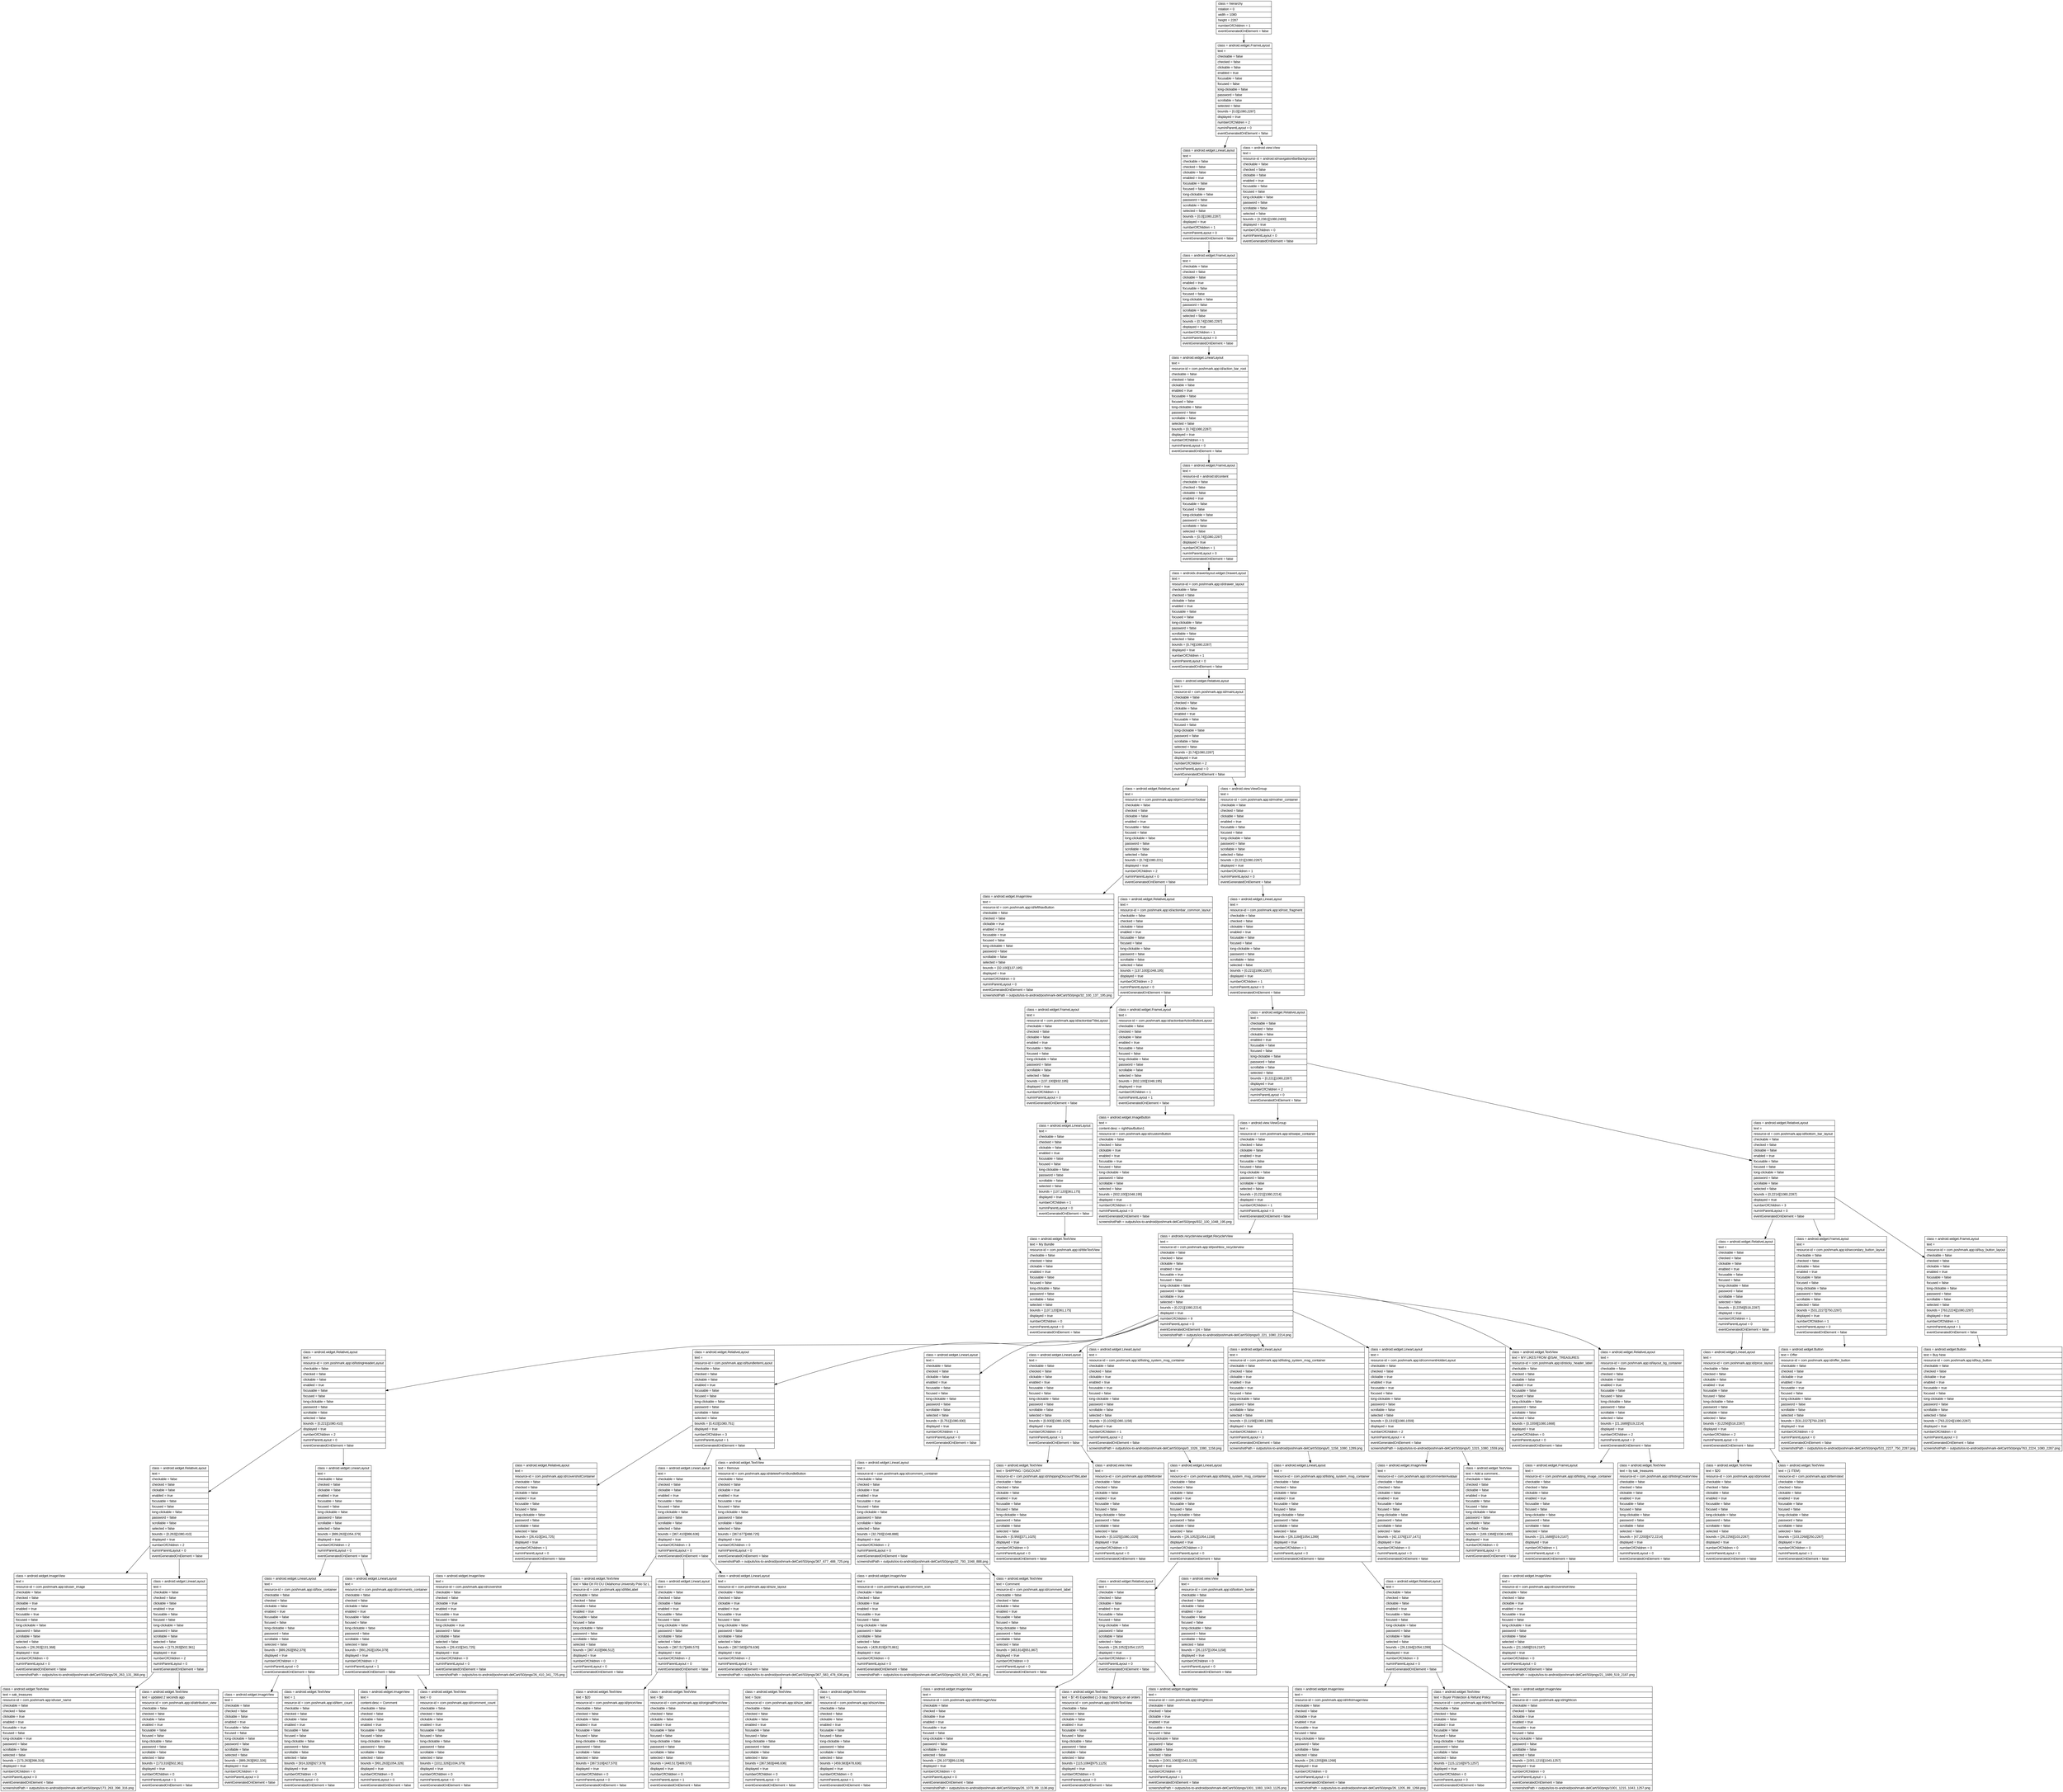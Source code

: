 digraph Layout {

	node [shape=record fontname=Arial];

	0	[label="{class = hierarchy\l|rotation = 0\l|width = 1080\l|height = 2287\l|numberOfChildren = 1\l|eventGeneratedOnElement = false \l}"]
	1	[label="{class = android.widget.FrameLayout\l|text = \l|checkable = false\l|checked = false\l|clickable = false\l|enabled = true\l|focusable = false\l|focused = false\l|long-clickable = false\l|password = false\l|scrollable = false\l|selected = false\l|bounds = [0,0][1080,2287]\l|displayed = true\l|numberOfChildren = 2\l|numInParentLayout = 0\l|eventGeneratedOnElement = false \l}"]
	2	[label="{class = android.widget.LinearLayout\l|text = \l|checkable = false\l|checked = false\l|clickable = false\l|enabled = true\l|focusable = false\l|focused = false\l|long-clickable = false\l|password = false\l|scrollable = false\l|selected = false\l|bounds = [0,0][1080,2287]\l|displayed = true\l|numberOfChildren = 1\l|numInParentLayout = 0\l|eventGeneratedOnElement = false \l}"]
	3	[label="{class = android.view.View\l|text = \l|resource-id = android:id/navigationBarBackground\l|checkable = false\l|checked = false\l|clickable = false\l|enabled = true\l|focusable = false\l|focused = false\l|long-clickable = false\l|password = false\l|scrollable = false\l|selected = false\l|bounds = [0,2361][1080,2400]\l|displayed = true\l|numberOfChildren = 0\l|numInParentLayout = 0\l|eventGeneratedOnElement = false \l}"]
	4	[label="{class = android.widget.FrameLayout\l|text = \l|checkable = false\l|checked = false\l|clickable = false\l|enabled = true\l|focusable = false\l|focused = false\l|long-clickable = false\l|password = false\l|scrollable = false\l|selected = false\l|bounds = [0,74][1080,2287]\l|displayed = true\l|numberOfChildren = 1\l|numInParentLayout = 0\l|eventGeneratedOnElement = false \l}"]
	5	[label="{class = android.widget.LinearLayout\l|text = \l|resource-id = com.poshmark.app:id/action_bar_root\l|checkable = false\l|checked = false\l|clickable = false\l|enabled = true\l|focusable = false\l|focused = false\l|long-clickable = false\l|password = false\l|scrollable = false\l|selected = false\l|bounds = [0,74][1080,2287]\l|displayed = true\l|numberOfChildren = 1\l|numInParentLayout = 0\l|eventGeneratedOnElement = false \l}"]
	6	[label="{class = android.widget.FrameLayout\l|text = \l|resource-id = android:id/content\l|checkable = false\l|checked = false\l|clickable = false\l|enabled = true\l|focusable = false\l|focused = false\l|long-clickable = false\l|password = false\l|scrollable = false\l|selected = false\l|bounds = [0,74][1080,2287]\l|displayed = true\l|numberOfChildren = 1\l|numInParentLayout = 0\l|eventGeneratedOnElement = false \l}"]
	7	[label="{class = androidx.drawerlayout.widget.DrawerLayout\l|text = \l|resource-id = com.poshmark.app:id/drawer_layout\l|checkable = false\l|checked = false\l|clickable = false\l|enabled = true\l|focusable = false\l|focused = false\l|long-clickable = false\l|password = false\l|scrollable = false\l|selected = false\l|bounds = [0,74][1080,2287]\l|displayed = true\l|numberOfChildren = 1\l|numInParentLayout = 0\l|eventGeneratedOnElement = false \l}"]
	8	[label="{class = android.widget.RelativeLayout\l|text = \l|resource-id = com.poshmark.app:id/mainLayout\l|checkable = false\l|checked = false\l|clickable = false\l|enabled = true\l|focusable = false\l|focused = false\l|long-clickable = false\l|password = false\l|scrollable = false\l|selected = false\l|bounds = [0,74][1080,2287]\l|displayed = true\l|numberOfChildren = 2\l|numInParentLayout = 0\l|eventGeneratedOnElement = false \l}"]
	9	[label="{class = android.widget.RelativeLayout\l|text = \l|resource-id = com.poshmark.app:id/pmCommonToolbar\l|checkable = false\l|checked = false\l|clickable = false\l|enabled = true\l|focusable = false\l|focused = false\l|long-clickable = false\l|password = false\l|scrollable = false\l|selected = false\l|bounds = [0,74][1080,221]\l|displayed = true\l|numberOfChildren = 2\l|numInParentLayout = 0\l|eventGeneratedOnElement = false \l}"]
	10	[label="{class = android.view.ViewGroup\l|text = \l|resource-id = com.poshmark.app:id/mother_container\l|checkable = false\l|checked = false\l|clickable = false\l|enabled = true\l|focusable = false\l|focused = false\l|long-clickable = false\l|password = false\l|scrollable = false\l|selected = false\l|bounds = [0,221][1080,2287]\l|displayed = true\l|numberOfChildren = 1\l|numInParentLayout = 0\l|eventGeneratedOnElement = false \l}"]
	11	[label="{class = android.widget.ImageView\l|text = \l|resource-id = com.poshmark.app:id/leftNavButton\l|checkable = false\l|checked = false\l|clickable = true\l|enabled = true\l|focusable = true\l|focused = false\l|long-clickable = false\l|password = false\l|scrollable = false\l|selected = false\l|bounds = [32,100][137,195]\l|displayed = true\l|numberOfChildren = 0\l|numInParentLayout = 0\l|eventGeneratedOnElement = false \l|screenshotPath = outputs/ios-to-android/poshmark-delCart/S0/pngs/32_100_137_195.png\l}"]
	12	[label="{class = android.widget.RelativeLayout\l|text = \l|resource-id = com.poshmark.app:id/actionbar_common_layout\l|checkable = false\l|checked = false\l|clickable = false\l|enabled = true\l|focusable = false\l|focused = false\l|long-clickable = false\l|password = false\l|scrollable = false\l|selected = false\l|bounds = [137,100][1048,195]\l|displayed = true\l|numberOfChildren = 2\l|numInParentLayout = 0\l|eventGeneratedOnElement = false \l}"]
	13	[label="{class = android.widget.LinearLayout\l|text = \l|resource-id = com.poshmark.app:id/root_fragment\l|checkable = false\l|checked = false\l|clickable = false\l|enabled = true\l|focusable = false\l|focused = false\l|long-clickable = false\l|password = false\l|scrollable = false\l|selected = false\l|bounds = [0,221][1080,2287]\l|displayed = true\l|numberOfChildren = 1\l|numInParentLayout = 0\l|eventGeneratedOnElement = false \l}"]
	14	[label="{class = android.widget.FrameLayout\l|text = \l|resource-id = com.poshmark.app:id/actionbarTitleLayout\l|checkable = false\l|checked = false\l|clickable = false\l|enabled = true\l|focusable = false\l|focused = false\l|long-clickable = false\l|password = false\l|scrollable = false\l|selected = false\l|bounds = [137,100][932,195]\l|displayed = true\l|numberOfChildren = 1\l|numInParentLayout = 0\l|eventGeneratedOnElement = false \l}"]
	15	[label="{class = android.widget.FrameLayout\l|text = \l|resource-id = com.poshmark.app:id/actionbarActionButtonLayout\l|checkable = false\l|checked = false\l|clickable = false\l|enabled = true\l|focusable = false\l|focused = false\l|long-clickable = false\l|password = false\l|scrollable = false\l|selected = false\l|bounds = [932,100][1048,195]\l|displayed = true\l|numberOfChildren = 1\l|numInParentLayout = 1\l|eventGeneratedOnElement = false \l}"]
	16	[label="{class = android.widget.RelativeLayout\l|text = \l|checkable = false\l|checked = false\l|clickable = false\l|enabled = true\l|focusable = false\l|focused = false\l|long-clickable = false\l|password = false\l|scrollable = false\l|selected = false\l|bounds = [0,221][1080,2287]\l|displayed = true\l|numberOfChildren = 2\l|numInParentLayout = 0\l|eventGeneratedOnElement = false \l}"]
	17	[label="{class = android.widget.LinearLayout\l|text = \l|checkable = false\l|checked = false\l|clickable = false\l|enabled = true\l|focusable = false\l|focused = false\l|long-clickable = false\l|password = false\l|scrollable = false\l|selected = false\l|bounds = [137,120][361,175]\l|displayed = true\l|numberOfChildren = 1\l|numInParentLayout = 0\l|eventGeneratedOnElement = false \l}"]
	18	[label="{class = android.widget.ImageButton\l|text = \l|content-desc = rightNavButton1\l|resource-id = com.poshmark.app:id/customButton\l|checkable = false\l|checked = false\l|clickable = true\l|enabled = true\l|focusable = true\l|focused = false\l|long-clickable = false\l|password = false\l|scrollable = false\l|selected = false\l|bounds = [932,100][1048,195]\l|displayed = true\l|numberOfChildren = 0\l|numInParentLayout = 0\l|eventGeneratedOnElement = false \l|screenshotPath = outputs/ios-to-android/poshmark-delCart/S0/pngs/932_100_1048_195.png\l}"]
	19	[label="{class = android.view.ViewGroup\l|text = \l|resource-id = com.poshmark.app:id/swipe_container\l|checkable = false\l|checked = false\l|clickable = false\l|enabled = true\l|focusable = false\l|focused = false\l|long-clickable = false\l|password = false\l|scrollable = false\l|selected = false\l|bounds = [0,221][1080,2214]\l|displayed = true\l|numberOfChildren = 1\l|numInParentLayout = 0\l|eventGeneratedOnElement = false \l}"]
	20	[label="{class = android.widget.RelativeLayout\l|text = \l|resource-id = com.poshmark.app:id/bottom_bar_layout\l|checkable = false\l|checked = false\l|clickable = false\l|enabled = true\l|focusable = false\l|focused = false\l|long-clickable = false\l|password = false\l|scrollable = false\l|selected = false\l|bounds = [0,2214][1080,2287]\l|displayed = true\l|numberOfChildren = 3\l|numInParentLayout = 0\l|eventGeneratedOnElement = false \l}"]
	21	[label="{class = android.widget.TextView\l|text = My Bundle\l|resource-id = com.poshmark.app:id/titleTextView\l|checkable = false\l|checked = false\l|clickable = false\l|enabled = true\l|focusable = false\l|focused = false\l|long-clickable = false\l|password = false\l|scrollable = false\l|selected = false\l|bounds = [137,120][361,175]\l|displayed = true\l|numberOfChildren = 0\l|numInParentLayout = 0\l|eventGeneratedOnElement = false \l}"]
	22	[label="{class = androidx.recyclerview.widget.RecyclerView\l|text = \l|resource-id = com.poshmark.app:id/poshbox_recyclerview\l|checkable = false\l|checked = false\l|clickable = false\l|enabled = true\l|focusable = true\l|focused = false\l|long-clickable = false\l|password = false\l|scrollable = true\l|selected = false\l|bounds = [0,221][1080,2214]\l|displayed = true\l|numberOfChildren = 9\l|numInParentLayout = 0\l|eventGeneratedOnElement = false \l|screenshotPath = outputs/ios-to-android/poshmark-delCart/S0/pngs/0_221_1080_2214.png\l}"]
	23	[label="{class = android.widget.RelativeLayout\l|text = \l|checkable = false\l|checked = false\l|clickable = false\l|enabled = true\l|focusable = false\l|focused = false\l|long-clickable = false\l|password = false\l|scrollable = false\l|selected = false\l|bounds = [0,2256][518,2287]\l|displayed = true\l|numberOfChildren = 1\l|numInParentLayout = 0\l|eventGeneratedOnElement = false \l}"]
	24	[label="{class = android.widget.FrameLayout\l|text = \l|resource-id = com.poshmark.app:id/secondary_button_layout\l|checkable = false\l|checked = false\l|clickable = false\l|enabled = true\l|focusable = false\l|focused = false\l|long-clickable = false\l|password = false\l|scrollable = false\l|selected = false\l|bounds = [531,2227][750,2287]\l|displayed = true\l|numberOfChildren = 1\l|numInParentLayout = 0\l|eventGeneratedOnElement = false \l}"]
	25	[label="{class = android.widget.FrameLayout\l|text = \l|resource-id = com.poshmark.app:id/buy_button_layout\l|checkable = false\l|checked = false\l|clickable = false\l|enabled = true\l|focusable = false\l|focused = false\l|long-clickable = false\l|password = false\l|scrollable = false\l|selected = false\l|bounds = [763,2224][1080,2287]\l|displayed = true\l|numberOfChildren = 1\l|numInParentLayout = 1\l|eventGeneratedOnElement = false \l}"]
	26	[label="{class = android.widget.RelativeLayout\l|text = \l|resource-id = com.poshmark.app:id/listingHeaderLayout\l|checkable = false\l|checked = false\l|clickable = false\l|enabled = true\l|focusable = false\l|focused = false\l|long-clickable = false\l|password = false\l|scrollable = false\l|selected = false\l|bounds = [0,221][1080,410]\l|displayed = true\l|numberOfChildren = 2\l|numInParentLayout = 0\l|eventGeneratedOnElement = false \l}"]
	27	[label="{class = android.widget.RelativeLayout\l|text = \l|resource-id = com.poshmark.app:id/bundleItemLayout\l|checkable = false\l|checked = false\l|clickable = false\l|enabled = true\l|focusable = false\l|focused = false\l|long-clickable = false\l|password = false\l|scrollable = false\l|selected = false\l|bounds = [0,410][1080,751]\l|displayed = true\l|numberOfChildren = 3\l|numInParentLayout = 1\l|eventGeneratedOnElement = false \l}"]
	28	[label="{class = android.widget.LinearLayout\l|text = \l|checkable = false\l|checked = false\l|clickable = false\l|enabled = true\l|focusable = false\l|focused = false\l|long-clickable = false\l|password = false\l|scrollable = false\l|selected = false\l|bounds = [0,751][1080,930]\l|displayed = true\l|numberOfChildren = 1\l|numInParentLayout = 0\l|eventGeneratedOnElement = false \l}"]
	29	[label="{class = android.widget.LinearLayout\l|text = \l|checkable = false\l|checked = false\l|clickable = false\l|enabled = true\l|focusable = false\l|focused = false\l|long-clickable = false\l|password = false\l|scrollable = false\l|selected = false\l|bounds = [0,930][1080,1026]\l|displayed = true\l|numberOfChildren = 2\l|numInParentLayout = 1\l|eventGeneratedOnElement = false \l}"]
	30	[label="{class = android.widget.LinearLayout\l|text = \l|resource-id = com.poshmark.app:id/listing_system_msg_container\l|checkable = false\l|checked = false\l|clickable = true\l|enabled = true\l|focusable = true\l|focused = false\l|long-clickable = false\l|password = false\l|scrollable = false\l|selected = false\l|bounds = [0,1026][1080,1158]\l|displayed = true\l|numberOfChildren = 1\l|numInParentLayout = 2\l|eventGeneratedOnElement = false \l|screenshotPath = outputs/ios-to-android/poshmark-delCart/S0/pngs/0_1026_1080_1158.png\l}"]
	31	[label="{class = android.widget.LinearLayout\l|text = \l|resource-id = com.poshmark.app:id/listing_system_msg_container\l|checkable = false\l|checked = false\l|clickable = true\l|enabled = true\l|focusable = true\l|focused = false\l|long-clickable = false\l|password = false\l|scrollable = false\l|selected = false\l|bounds = [0,1158][1080,1289]\l|displayed = true\l|numberOfChildren = 1\l|numInParentLayout = 3\l|eventGeneratedOnElement = false \l|screenshotPath = outputs/ios-to-android/poshmark-delCart/S0/pngs/0_1158_1080_1289.png\l}"]
	32	[label="{class = android.widget.LinearLayout\l|text = \l|resource-id = com.poshmark.app:id/commentHolderLayout\l|checkable = false\l|checked = false\l|clickable = true\l|enabled = true\l|focusable = true\l|focused = false\l|long-clickable = false\l|password = false\l|scrollable = false\l|selected = false\l|bounds = [0,1315][1080,1559]\l|displayed = true\l|numberOfChildren = 2\l|numInParentLayout = 4\l|eventGeneratedOnElement = false \l|screenshotPath = outputs/ios-to-android/poshmark-delCart/S0/pngs/0_1315_1080_1559.png\l}"]
	33	[label="{class = android.widget.TextView\l|text = MY LIKES FROM @SAK_TREASURES\l|resource-id = com.poshmark.app:id/sticky_header_label\l|checkable = false\l|checked = false\l|clickable = false\l|enabled = true\l|focusable = false\l|focused = false\l|long-clickable = false\l|password = false\l|scrollable = false\l|selected = false\l|bounds = [0,1559][1080,1668]\l|displayed = true\l|numberOfChildren = 0\l|numInParentLayout = 0\l|eventGeneratedOnElement = false \l}"]
	34	[label="{class = android.widget.RelativeLayout\l|text = \l|resource-id = com.poshmark.app:id/layout_bg_container\l|checkable = false\l|checked = false\l|clickable = false\l|enabled = true\l|focusable = false\l|focused = false\l|long-clickable = false\l|password = false\l|scrollable = false\l|selected = false\l|bounds = [21,1689][519,2214]\l|displayed = true\l|numberOfChildren = 2\l|numInParentLayout = 2\l|eventGeneratedOnElement = false \l}"]
	35	[label="{class = android.widget.LinearLayout\l|text = \l|resource-id = com.poshmark.app:id/price_layout\l|checkable = false\l|checked = false\l|clickable = false\l|enabled = true\l|focusable = false\l|focused = false\l|long-clickable = false\l|password = false\l|scrollable = false\l|selected = false\l|bounds = [0,2256][518,2287]\l|displayed = true\l|numberOfChildren = 2\l|numInParentLayout = 0\l|eventGeneratedOnElement = false \l}"]
	36	[label="{class = android.widget.Button\l|text = Offer\l|resource-id = com.poshmark.app:id/offer_button\l|checkable = false\l|checked = false\l|clickable = true\l|enabled = true\l|focusable = true\l|focused = false\l|long-clickable = false\l|password = false\l|scrollable = false\l|selected = false\l|bounds = [531,2227][750,2287]\l|displayed = true\l|numberOfChildren = 0\l|numInParentLayout = 0\l|eventGeneratedOnElement = false \l|screenshotPath = outputs/ios-to-android/poshmark-delCart/S0/pngs/531_2227_750_2287.png\l}"]
	37	[label="{class = android.widget.Button\l|text = Buy Now\l|resource-id = com.poshmark.app:id/buy_button\l|checkable = false\l|checked = false\l|clickable = true\l|enabled = true\l|focusable = true\l|focused = false\l|long-clickable = false\l|password = false\l|scrollable = false\l|selected = false\l|bounds = [763,2224][1080,2287]\l|displayed = true\l|numberOfChildren = 0\l|numInParentLayout = 0\l|eventGeneratedOnElement = false \l|screenshotPath = outputs/ios-to-android/poshmark-delCart/S0/pngs/763_2224_1080_2287.png\l}"]
	38	[label="{class = android.widget.RelativeLayout\l|text = \l|checkable = false\l|checked = false\l|clickable = false\l|enabled = true\l|focusable = false\l|focused = false\l|long-clickable = false\l|password = false\l|scrollable = false\l|selected = false\l|bounds = [0,263][1080,410]\l|displayed = true\l|numberOfChildren = 2\l|numInParentLayout = 0\l|eventGeneratedOnElement = false \l}"]
	39	[label="{class = android.widget.LinearLayout\l|text = \l|checkable = false\l|checked = false\l|clickable = false\l|enabled = true\l|focusable = false\l|focused = false\l|long-clickable = false\l|password = false\l|scrollable = false\l|selected = false\l|bounds = [889,263][1054,379]\l|displayed = true\l|numberOfChildren = 2\l|numInParentLayout = 0\l|eventGeneratedOnElement = false \l}"]
	40	[label="{class = android.widget.RelativeLayout\l|text = \l|resource-id = com.poshmark.app:id/covershotContainer\l|checkable = false\l|checked = false\l|clickable = false\l|enabled = true\l|focusable = false\l|focused = false\l|long-clickable = false\l|password = false\l|scrollable = false\l|selected = false\l|bounds = [26,410][341,725]\l|displayed = true\l|numberOfChildren = 1\l|numInParentLayout = 0\l|eventGeneratedOnElement = false \l}"]
	41	[label="{class = android.widget.LinearLayout\l|text = \l|checkable = false\l|checked = false\l|clickable = false\l|enabled = true\l|focusable = false\l|focused = false\l|long-clickable = false\l|password = false\l|scrollable = false\l|selected = false\l|bounds = [367,410][986,636]\l|displayed = true\l|numberOfChildren = 3\l|numInParentLayout = 0\l|eventGeneratedOnElement = false \l}"]
	42	[label="{class = android.widget.TextView\l|text = Remove\l|resource-id = com.poshmark.app:id/deleteFromBundleButton\l|checkable = false\l|checked = false\l|clickable = true\l|enabled = true\l|focusable = true\l|focused = false\l|long-clickable = false\l|password = false\l|scrollable = false\l|selected = false\l|bounds = [367,677][488,725]\l|displayed = true\l|numberOfChildren = 0\l|numInParentLayout = 0\l|eventGeneratedOnElement = false \l|screenshotPath = outputs/ios-to-android/poshmark-delCart/S0/pngs/367_677_488_725.png\l}"]
	43	[label="{class = android.widget.LinearLayout\l|text = \l|resource-id = com.poshmark.app:id/comment_container\l|checkable = false\l|checked = false\l|clickable = true\l|enabled = true\l|focusable = true\l|focused = false\l|long-clickable = false\l|password = false\l|scrollable = false\l|selected = false\l|bounds = [32,793][1048,888]\l|displayed = true\l|numberOfChildren = 2\l|numInParentLayout = 0\l|eventGeneratedOnElement = false \l|screenshotPath = outputs/ios-to-android/poshmark-delCart/S0/pngs/32_793_1048_888.png\l}"]
	44	[label="{class = android.widget.TextView\l|text = SHIPPING / DISCOUNT\l|resource-id = com.poshmark.app:id/shippingDiscountTitleLabel\l|checkable = false\l|checked = false\l|clickable = false\l|enabled = true\l|focusable = false\l|focused = false\l|long-clickable = false\l|password = false\l|scrollable = false\l|selected = false\l|bounds = [0,956][371,1025]\l|displayed = true\l|numberOfChildren = 0\l|numInParentLayout = 0\l|eventGeneratedOnElement = false \l}"]
	45	[label="{class = android.view.View\l|text = \l|resource-id = com.poshmark.app:id/titleBorder\l|checkable = false\l|checked = false\l|clickable = false\l|enabled = true\l|focusable = false\l|focused = false\l|long-clickable = false\l|password = false\l|scrollable = false\l|selected = false\l|bounds = [0,1025][1080,1026]\l|displayed = true\l|numberOfChildren = 0\l|numInParentLayout = 0\l|eventGeneratedOnElement = false \l}"]
	46	[label="{class = android.widget.LinearLayout\l|text = \l|resource-id = com.poshmark.app:id/listing_system_msg_container\l|checkable = false\l|checked = false\l|clickable = false\l|enabled = true\l|focusable = false\l|focused = false\l|long-clickable = false\l|password = false\l|scrollable = false\l|selected = false\l|bounds = [26,1052][1054,1158]\l|displayed = true\l|numberOfChildren = 2\l|numInParentLayout = 0\l|eventGeneratedOnElement = false \l}"]
	47	[label="{class = android.widget.LinearLayout\l|text = \l|resource-id = com.poshmark.app:id/listing_system_msg_container\l|checkable = false\l|checked = false\l|clickable = false\l|enabled = true\l|focusable = false\l|focused = false\l|long-clickable = false\l|password = false\l|scrollable = false\l|selected = false\l|bounds = [26,1184][1054,1289]\l|displayed = true\l|numberOfChildren = 1\l|numInParentLayout = 0\l|eventGeneratedOnElement = false \l}"]
	48	[label="{class = android.widget.ImageView\l|text = \l|resource-id = com.poshmark.app:id/commenterAvataar\l|checkable = false\l|checked = false\l|clickable = false\l|enabled = true\l|focusable = false\l|focused = false\l|long-clickable = false\l|password = false\l|scrollable = false\l|selected = false\l|bounds = [42,1376][137,1471]\l|displayed = true\l|numberOfChildren = 0\l|numInParentLayout = 0\l|eventGeneratedOnElement = false \l}"]
	49	[label="{class = android.widget.TextView\l|text = Add a comment...\l|checkable = false\l|checked = false\l|clickable = false\l|enabled = true\l|focusable = false\l|focused = false\l|long-clickable = false\l|password = false\l|scrollable = false\l|selected = false\l|bounds = [169,1368][1038,1480]\l|displayed = true\l|numberOfChildren = 0\l|numInParentLayout = 0\l|eventGeneratedOnElement = false \l}"]
	50	[label="{class = android.widget.FrameLayout\l|text = \l|resource-id = com.poshmark.app:id/listing_image_container\l|checkable = false\l|checked = false\l|clickable = false\l|enabled = true\l|focusable = false\l|focused = false\l|long-clickable = false\l|password = false\l|scrollable = false\l|selected = false\l|bounds = [21,1689][519,2187]\l|displayed = true\l|numberOfChildren = 1\l|numInParentLayout = 0\l|eventGeneratedOnElement = false \l}"]
	51	[label="{class = android.widget.TextView\l|text = by sak_treasures\l|resource-id = com.poshmark.app:id/listingCreatorView\l|checkable = false\l|checked = false\l|clickable = false\l|enabled = true\l|focusable = false\l|focused = false\l|long-clickable = false\l|password = false\l|scrollable = false\l|selected = false\l|bounds = [47,2200][472,2214]\l|displayed = true\l|numberOfChildren = 0\l|numInParentLayout = 0\l|eventGeneratedOnElement = false \l}"]
	52	[label="{class = android.widget.TextView\l|text = $20\l|resource-id = com.poshmark.app:id/pricetext\l|checkable = false\l|checked = false\l|clickable = false\l|enabled = true\l|focusable = false\l|focused = false\l|long-clickable = false\l|password = false\l|scrollable = false\l|selected = false\l|bounds = [26,2256][103,2287]\l|displayed = true\l|numberOfChildren = 0\l|numInParentLayout = 0\l|eventGeneratedOnElement = false \l}"]
	53	[label="{class = android.widget.TextView\l|text = (1 ITEM)\l|resource-id = com.poshmark.app:id/itemstext\l|checkable = false\l|checked = false\l|clickable = false\l|enabled = true\l|focusable = false\l|focused = false\l|long-clickable = false\l|password = false\l|scrollable = false\l|selected = false\l|bounds = [103,2268][250,2287]\l|displayed = true\l|numberOfChildren = 0\l|numInParentLayout = 1\l|eventGeneratedOnElement = false \l}"]
	54	[label="{class = android.widget.ImageView\l|text = \l|resource-id = com.poshmark.app:id/user_image\l|checkable = false\l|checked = false\l|clickable = true\l|enabled = true\l|focusable = true\l|focused = false\l|long-clickable = false\l|password = false\l|scrollable = false\l|selected = false\l|bounds = [26,263][131,368]\l|displayed = true\l|numberOfChildren = 0\l|numInParentLayout = 0\l|eventGeneratedOnElement = false \l|screenshotPath = outputs/ios-to-android/poshmark-delCart/S0/pngs/26_263_131_368.png\l}"]
	55	[label="{class = android.widget.LinearLayout\l|text = \l|checkable = false\l|checked = false\l|clickable = false\l|enabled = true\l|focusable = false\l|focused = false\l|long-clickable = false\l|password = false\l|scrollable = false\l|selected = false\l|bounds = [173,263][502,361]\l|displayed = true\l|numberOfChildren = 2\l|numInParentLayout = 0\l|eventGeneratedOnElement = false \l}"]
	56	[label="{class = android.widget.LinearLayout\l|text = \l|resource-id = com.poshmark.app:id/box_container\l|checkable = false\l|checked = false\l|clickable = false\l|enabled = true\l|focusable = false\l|focused = false\l|long-clickable = false\l|password = false\l|scrollable = false\l|selected = false\l|bounds = [889,263][952,379]\l|displayed = true\l|numberOfChildren = 2\l|numInParentLayout = 0\l|eventGeneratedOnElement = false \l}"]
	57	[label="{class = android.widget.LinearLayout\l|text = \l|resource-id = com.poshmark.app:id/comments_container\l|checkable = false\l|checked = false\l|clickable = false\l|enabled = true\l|focusable = false\l|focused = false\l|long-clickable = false\l|password = false\l|scrollable = false\l|selected = false\l|bounds = [991,263][1054,379]\l|displayed = true\l|numberOfChildren = 2\l|numInParentLayout = 1\l|eventGeneratedOnElement = false \l}"]
	58	[label="{class = android.widget.ImageView\l|text = \l|resource-id = com.poshmark.app:id/covershot\l|checkable = false\l|checked = false\l|clickable = true\l|enabled = true\l|focusable = true\l|focused = false\l|long-clickable = true\l|password = false\l|scrollable = false\l|selected = false\l|bounds = [26,410][341,725]\l|displayed = true\l|numberOfChildren = 0\l|numInParentLayout = 0\l|eventGeneratedOnElement = false \l|screenshotPath = outputs/ios-to-android/poshmark-delCart/S0/pngs/26_410_341_725.png\l}"]
	59	[label="{class = android.widget.TextView\l|text = Nike Dri Fit OU Oklahoma University Polo Sz L\l|resource-id = com.poshmark.app:id/titleLabel\l|checkable = false\l|checked = false\l|clickable = false\l|enabled = true\l|focusable = false\l|focused = false\l|long-clickable = false\l|password = false\l|scrollable = false\l|selected = false\l|bounds = [367,410][986,512]\l|displayed = true\l|numberOfChildren = 0\l|numInParentLayout = 0\l|eventGeneratedOnElement = false \l}"]
	60	[label="{class = android.widget.LinearLayout\l|text = \l|checkable = false\l|checked = false\l|clickable = false\l|enabled = true\l|focusable = false\l|focused = false\l|long-clickable = false\l|password = false\l|scrollable = false\l|selected = false\l|bounds = [367,517][489,570]\l|displayed = true\l|numberOfChildren = 2\l|numInParentLayout = 0\l|eventGeneratedOnElement = false \l}"]
	61	[label="{class = android.widget.LinearLayout\l|text = \l|resource-id = com.poshmark.app:id/size_layout\l|checkable = false\l|checked = false\l|clickable = true\l|enabled = true\l|focusable = true\l|focused = false\l|long-clickable = false\l|password = false\l|scrollable = false\l|selected = false\l|bounds = [367,583][478,636]\l|displayed = true\l|numberOfChildren = 2\l|numInParentLayout = 1\l|eventGeneratedOnElement = false \l|screenshotPath = outputs/ios-to-android/poshmark-delCart/S0/pngs/367_583_478_636.png\l}"]
	62	[label="{class = android.widget.ImageView\l|text = \l|resource-id = com.poshmark.app:id/comment_icon\l|checkable = false\l|checked = false\l|clickable = true\l|enabled = true\l|focusable = true\l|focused = false\l|long-clickable = false\l|password = false\l|scrollable = false\l|selected = false\l|bounds = [428,819][470,861]\l|displayed = true\l|numberOfChildren = 0\l|numInParentLayout = 0\l|eventGeneratedOnElement = false \l|screenshotPath = outputs/ios-to-android/poshmark-delCart/S0/pngs/428_819_470_861.png\l}"]
	63	[label="{class = android.widget.TextView\l|text = Comment\l|resource-id = com.poshmark.app:id/comment_label\l|checkable = false\l|checked = false\l|clickable = false\l|enabled = true\l|focusable = false\l|focused = false\l|long-clickable = false\l|password = false\l|scrollable = false\l|selected = false\l|bounds = [483,814][651,867]\l|displayed = true\l|numberOfChildren = 0\l|numInParentLayout = 0\l|eventGeneratedOnElement = false \l}"]
	64	[label="{class = android.widget.RelativeLayout\l|text = \l|checkable = false\l|checked = false\l|clickable = false\l|enabled = true\l|focusable = false\l|focused = false\l|long-clickable = false\l|password = false\l|scrollable = false\l|selected = false\l|bounds = [26,1052][1054,1157]\l|displayed = true\l|numberOfChildren = 3\l|numInParentLayout = 0\l|eventGeneratedOnElement = false \l}"]
	65	[label="{class = android.view.View\l|text = \l|resource-id = com.poshmark.app:id/bottom_border\l|checkable = false\l|checked = false\l|clickable = false\l|enabled = true\l|focusable = false\l|focused = false\l|long-clickable = false\l|password = false\l|scrollable = false\l|selected = false\l|bounds = [26,1157][1054,1158]\l|displayed = true\l|numberOfChildren = 0\l|numInParentLayout = 0\l|eventGeneratedOnElement = false \l}"]
	66	[label="{class = android.widget.RelativeLayout\l|text = \l|checkable = false\l|checked = false\l|clickable = false\l|enabled = true\l|focusable = false\l|focused = false\l|long-clickable = false\l|password = false\l|scrollable = false\l|selected = false\l|bounds = [26,1184][1054,1289]\l|displayed = true\l|numberOfChildren = 3\l|numInParentLayout = 0\l|eventGeneratedOnElement = false \l}"]
	67	[label="{class = android.widget.ImageView\l|text = \l|resource-id = com.poshmark.app:id/covershotView\l|checkable = false\l|checked = false\l|clickable = true\l|enabled = true\l|focusable = true\l|focused = false\l|long-clickable = true\l|password = false\l|scrollable = false\l|selected = false\l|bounds = [21,1689][519,2187]\l|displayed = true\l|numberOfChildren = 0\l|numInParentLayout = 0\l|eventGeneratedOnElement = false \l|screenshotPath = outputs/ios-to-android/poshmark-delCart/S0/pngs/21_1689_519_2187.png\l}"]
	68	[label="{class = android.widget.TextView\l|text = sak_treasures\l|resource-id = com.poshmark.app:id/user_name\l|checkable = false\l|checked = false\l|clickable = true\l|enabled = true\l|focusable = true\l|focused = false\l|long-clickable = true\l|password = false\l|scrollable = false\l|selected = false\l|bounds = [173,263][398,316]\l|displayed = true\l|numberOfChildren = 0\l|numInParentLayout = 0\l|eventGeneratedOnElement = false \l|screenshotPath = outputs/ios-to-android/poshmark-delCart/S0/pngs/173_263_398_316.png\l}"]
	69	[label="{class = android.widget.TextView\l|text = updated 2 seconds ago\l|resource-id = com.poshmark.app:id/attribution_view\l|checkable = false\l|checked = false\l|clickable = false\l|enabled = true\l|focusable = false\l|focused = false\l|long-clickable = false\l|password = false\l|scrollable = false\l|selected = false\l|bounds = [173,316][502,361]\l|displayed = true\l|numberOfChildren = 0\l|numInParentLayout = 1\l|eventGeneratedOnElement = false \l}"]
	70	[label="{class = android.widget.ImageView\l|text = \l|checkable = false\l|checked = false\l|clickable = false\l|enabled = true\l|focusable = false\l|focused = false\l|long-clickable = false\l|password = false\l|scrollable = false\l|selected = false\l|bounds = [889,263][952,326]\l|displayed = true\l|numberOfChildren = 0\l|numInParentLayout = 0\l|eventGeneratedOnElement = false \l}"]
	71	[label="{class = android.widget.TextView\l|text = 1\l|resource-id = com.poshmark.app:id/item_count\l|checkable = false\l|checked = false\l|clickable = false\l|enabled = true\l|focusable = false\l|focused = false\l|long-clickable = false\l|password = false\l|scrollable = false\l|selected = false\l|bounds = [914,326][927,379]\l|displayed = true\l|numberOfChildren = 0\l|numInParentLayout = 0\l|eventGeneratedOnElement = false \l}"]
	72	[label="{class = android.widget.ImageView\l|text = \l|content-desc = Comment\l|checkable = false\l|checked = false\l|clickable = false\l|enabled = true\l|focusable = false\l|focused = false\l|long-clickable = false\l|password = false\l|scrollable = false\l|selected = false\l|bounds = [991,263][1054,326]\l|displayed = true\l|numberOfChildren = 0\l|numInParentLayout = 0\l|eventGeneratedOnElement = false \l}"]
	73	[label="{class = android.widget.TextView\l|text = 0\l|resource-id = com.poshmark.app:id/comment_count\l|checkable = false\l|checked = false\l|clickable = false\l|enabled = true\l|focusable = false\l|focused = false\l|long-clickable = false\l|password = false\l|scrollable = false\l|selected = false\l|bounds = [1011,326][1034,379]\l|displayed = true\l|numberOfChildren = 0\l|numInParentLayout = 0\l|eventGeneratedOnElement = false \l}"]
	74	[label="{class = android.widget.TextView\l|text = $20\l|resource-id = com.poshmark.app:id/priceView\l|checkable = false\l|checked = false\l|clickable = false\l|enabled = true\l|focusable = false\l|focused = false\l|long-clickable = false\l|password = false\l|scrollable = false\l|selected = false\l|bounds = [367,519][427,570]\l|displayed = true\l|numberOfChildren = 0\l|numInParentLayout = 0\l|eventGeneratedOnElement = false \l}"]
	75	[label="{class = android.widget.TextView\l|text = $0\l|resource-id = com.poshmark.app:id/originalPriceView\l|checkable = false\l|checked = false\l|clickable = false\l|enabled = true\l|focusable = false\l|focused = false\l|long-clickable = false\l|password = false\l|scrollable = false\l|selected = false\l|bounds = [440,517][489,570]\l|displayed = true\l|numberOfChildren = 0\l|numInParentLayout = 1\l|eventGeneratedOnElement = false \l}"]
	76	[label="{class = android.widget.TextView\l|text = Size:\l|resource-id = com.poshmark.app:id/size_label\l|checkable = false\l|checked = false\l|clickable = false\l|enabled = true\l|focusable = false\l|focused = false\l|long-clickable = false\l|password = false\l|scrollable = false\l|selected = false\l|bounds = [367,583][446,636]\l|displayed = true\l|numberOfChildren = 0\l|numInParentLayout = 0\l|eventGeneratedOnElement = false \l}"]
	77	[label="{class = android.widget.TextView\l|text = L\l|resource-id = com.poshmark.app:id/sizeView\l|checkable = false\l|checked = false\l|clickable = false\l|enabled = true\l|focusable = false\l|focused = false\l|long-clickable = false\l|password = false\l|scrollable = false\l|selected = false\l|bounds = [459,583][478,636]\l|displayed = true\l|numberOfChildren = 0\l|numInParentLayout = 1\l|eventGeneratedOnElement = false \l}"]
	78	[label="{class = android.widget.ImageView\l|text = \l|resource-id = com.poshmark.app:id/infoImageView\l|checkable = false\l|checked = false\l|clickable = true\l|enabled = true\l|focusable = true\l|focused = false\l|long-clickable = false\l|password = false\l|scrollable = false\l|selected = false\l|bounds = [26,1073][89,1136]\l|displayed = true\l|numberOfChildren = 0\l|numInParentLayout = 0\l|eventGeneratedOnElement = false \l|screenshotPath = outputs/ios-to-android/poshmark-delCart/S0/pngs/26_1073_89_1136.png\l}"]
	79	[label="{class = android.widget.TextView\l|text = $7.45 Expedited (1-3 day) Shipping on all orders\l|resource-id = com.poshmark.app:id/infoTextView\l|checkable = false\l|checked = false\l|clickable = false\l|enabled = true\l|focusable = false\l|focused = false\l|long-clickable = false\l|password = false\l|scrollable = false\l|selected = false\l|bounds = [115,1084][975,1125]\l|displayed = true\l|numberOfChildren = 0\l|numInParentLayout = 0\l|eventGeneratedOnElement = false \l}"]
	80	[label="{class = android.widget.ImageView\l|text = \l|resource-id = com.poshmark.app:id/rightIcon\l|checkable = false\l|checked = false\l|clickable = true\l|enabled = true\l|focusable = true\l|focused = false\l|long-clickable = false\l|password = false\l|scrollable = false\l|selected = false\l|bounds = [1001,1083][1043,1125]\l|displayed = true\l|numberOfChildren = 0\l|numInParentLayout = 1\l|eventGeneratedOnElement = false \l|screenshotPath = outputs/ios-to-android/poshmark-delCart/S0/pngs/1001_1083_1043_1125.png\l}"]
	81	[label="{class = android.widget.ImageView\l|text = \l|resource-id = com.poshmark.app:id/infoImageView\l|checkable = false\l|checked = false\l|clickable = true\l|enabled = true\l|focusable = true\l|focused = false\l|long-clickable = false\l|password = false\l|scrollable = false\l|selected = false\l|bounds = [26,1205][89,1268]\l|displayed = true\l|numberOfChildren = 0\l|numInParentLayout = 0\l|eventGeneratedOnElement = false \l|screenshotPath = outputs/ios-to-android/poshmark-delCart/S0/pngs/26_1205_89_1268.png\l}"]
	82	[label="{class = android.widget.TextView\l|text = Buyer Protection & Refund Policy\l|resource-id = com.poshmark.app:id/infoTextView\l|checkable = false\l|checked = false\l|clickable = false\l|enabled = true\l|focusable = false\l|focused = false\l|long-clickable = false\l|password = false\l|scrollable = false\l|selected = false\l|bounds = [115,1216][975,1257]\l|displayed = true\l|numberOfChildren = 0\l|numInParentLayout = 0\l|eventGeneratedOnElement = false \l}"]
	83	[label="{class = android.widget.ImageView\l|text = \l|resource-id = com.poshmark.app:id/rightIcon\l|checkable = false\l|checked = false\l|clickable = true\l|enabled = true\l|focusable = true\l|focused = false\l|long-clickable = false\l|password = false\l|scrollable = false\l|selected = false\l|bounds = [1001,1215][1043,1257]\l|displayed = true\l|numberOfChildren = 0\l|numInParentLayout = 1\l|eventGeneratedOnElement = false \l|screenshotPath = outputs/ios-to-android/poshmark-delCart/S0/pngs/1001_1215_1043_1257.png\l}"]


	0 -> 1
	1 -> 2
	1 -> 3
	2 -> 4
	4 -> 5
	5 -> 6
	6 -> 7
	7 -> 8
	8 -> 9
	8 -> 10
	9 -> 11
	9 -> 12
	10 -> 13
	12 -> 14
	12 -> 15
	13 -> 16
	14 -> 17
	15 -> 18
	16 -> 19
	16 -> 20
	17 -> 21
	19 -> 22
	20 -> 23
	20 -> 24
	20 -> 25
	22 -> 26
	22 -> 27
	22 -> 28
	22 -> 29
	22 -> 30
	22 -> 31
	22 -> 32
	22 -> 33
	22 -> 34
	23 -> 35
	24 -> 36
	25 -> 37
	26 -> 38
	26 -> 39
	27 -> 40
	27 -> 41
	27 -> 42
	28 -> 43
	29 -> 44
	29 -> 45
	30 -> 46
	31 -> 47
	32 -> 48
	32 -> 49
	34 -> 50
	34 -> 51
	35 -> 52
	35 -> 53
	38 -> 54
	38 -> 55
	39 -> 56
	39 -> 57
	40 -> 58
	41 -> 59
	41 -> 60
	41 -> 61
	43 -> 62
	43 -> 63
	46 -> 64
	46 -> 65
	47 -> 66
	50 -> 67
	55 -> 68
	55 -> 69
	56 -> 70
	56 -> 71
	57 -> 72
	57 -> 73
	60 -> 74
	60 -> 75
	61 -> 76
	61 -> 77
	64 -> 78
	64 -> 79
	64 -> 80
	66 -> 81
	66 -> 82
	66 -> 83


}